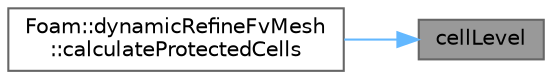 digraph "cellLevel"
{
 // LATEX_PDF_SIZE
  bgcolor="transparent";
  edge [fontname=Helvetica,fontsize=10,labelfontname=Helvetica,labelfontsize=10];
  node [fontname=Helvetica,fontsize=10,shape=box,height=0.2,width=0.4];
  rankdir="RL";
  Node1 [id="Node000001",label="cellLevel",height=0.2,width=0.4,color="gray40", fillcolor="grey60", style="filled", fontcolor="black",tooltip=" "];
  Node1 -> Node2 [id="edge1_Node000001_Node000002",dir="back",color="steelblue1",style="solid",tooltip=" "];
  Node2 [id="Node000002",label="Foam::dynamicRefineFvMesh\l::calculateProtectedCells",height=0.2,width=0.4,color="grey40", fillcolor="white", style="filled",URL="$classFoam_1_1dynamicRefineFvMesh.html#a733c874c6086685ba54775c9d5e73d1f",tooltip=" "];
}
